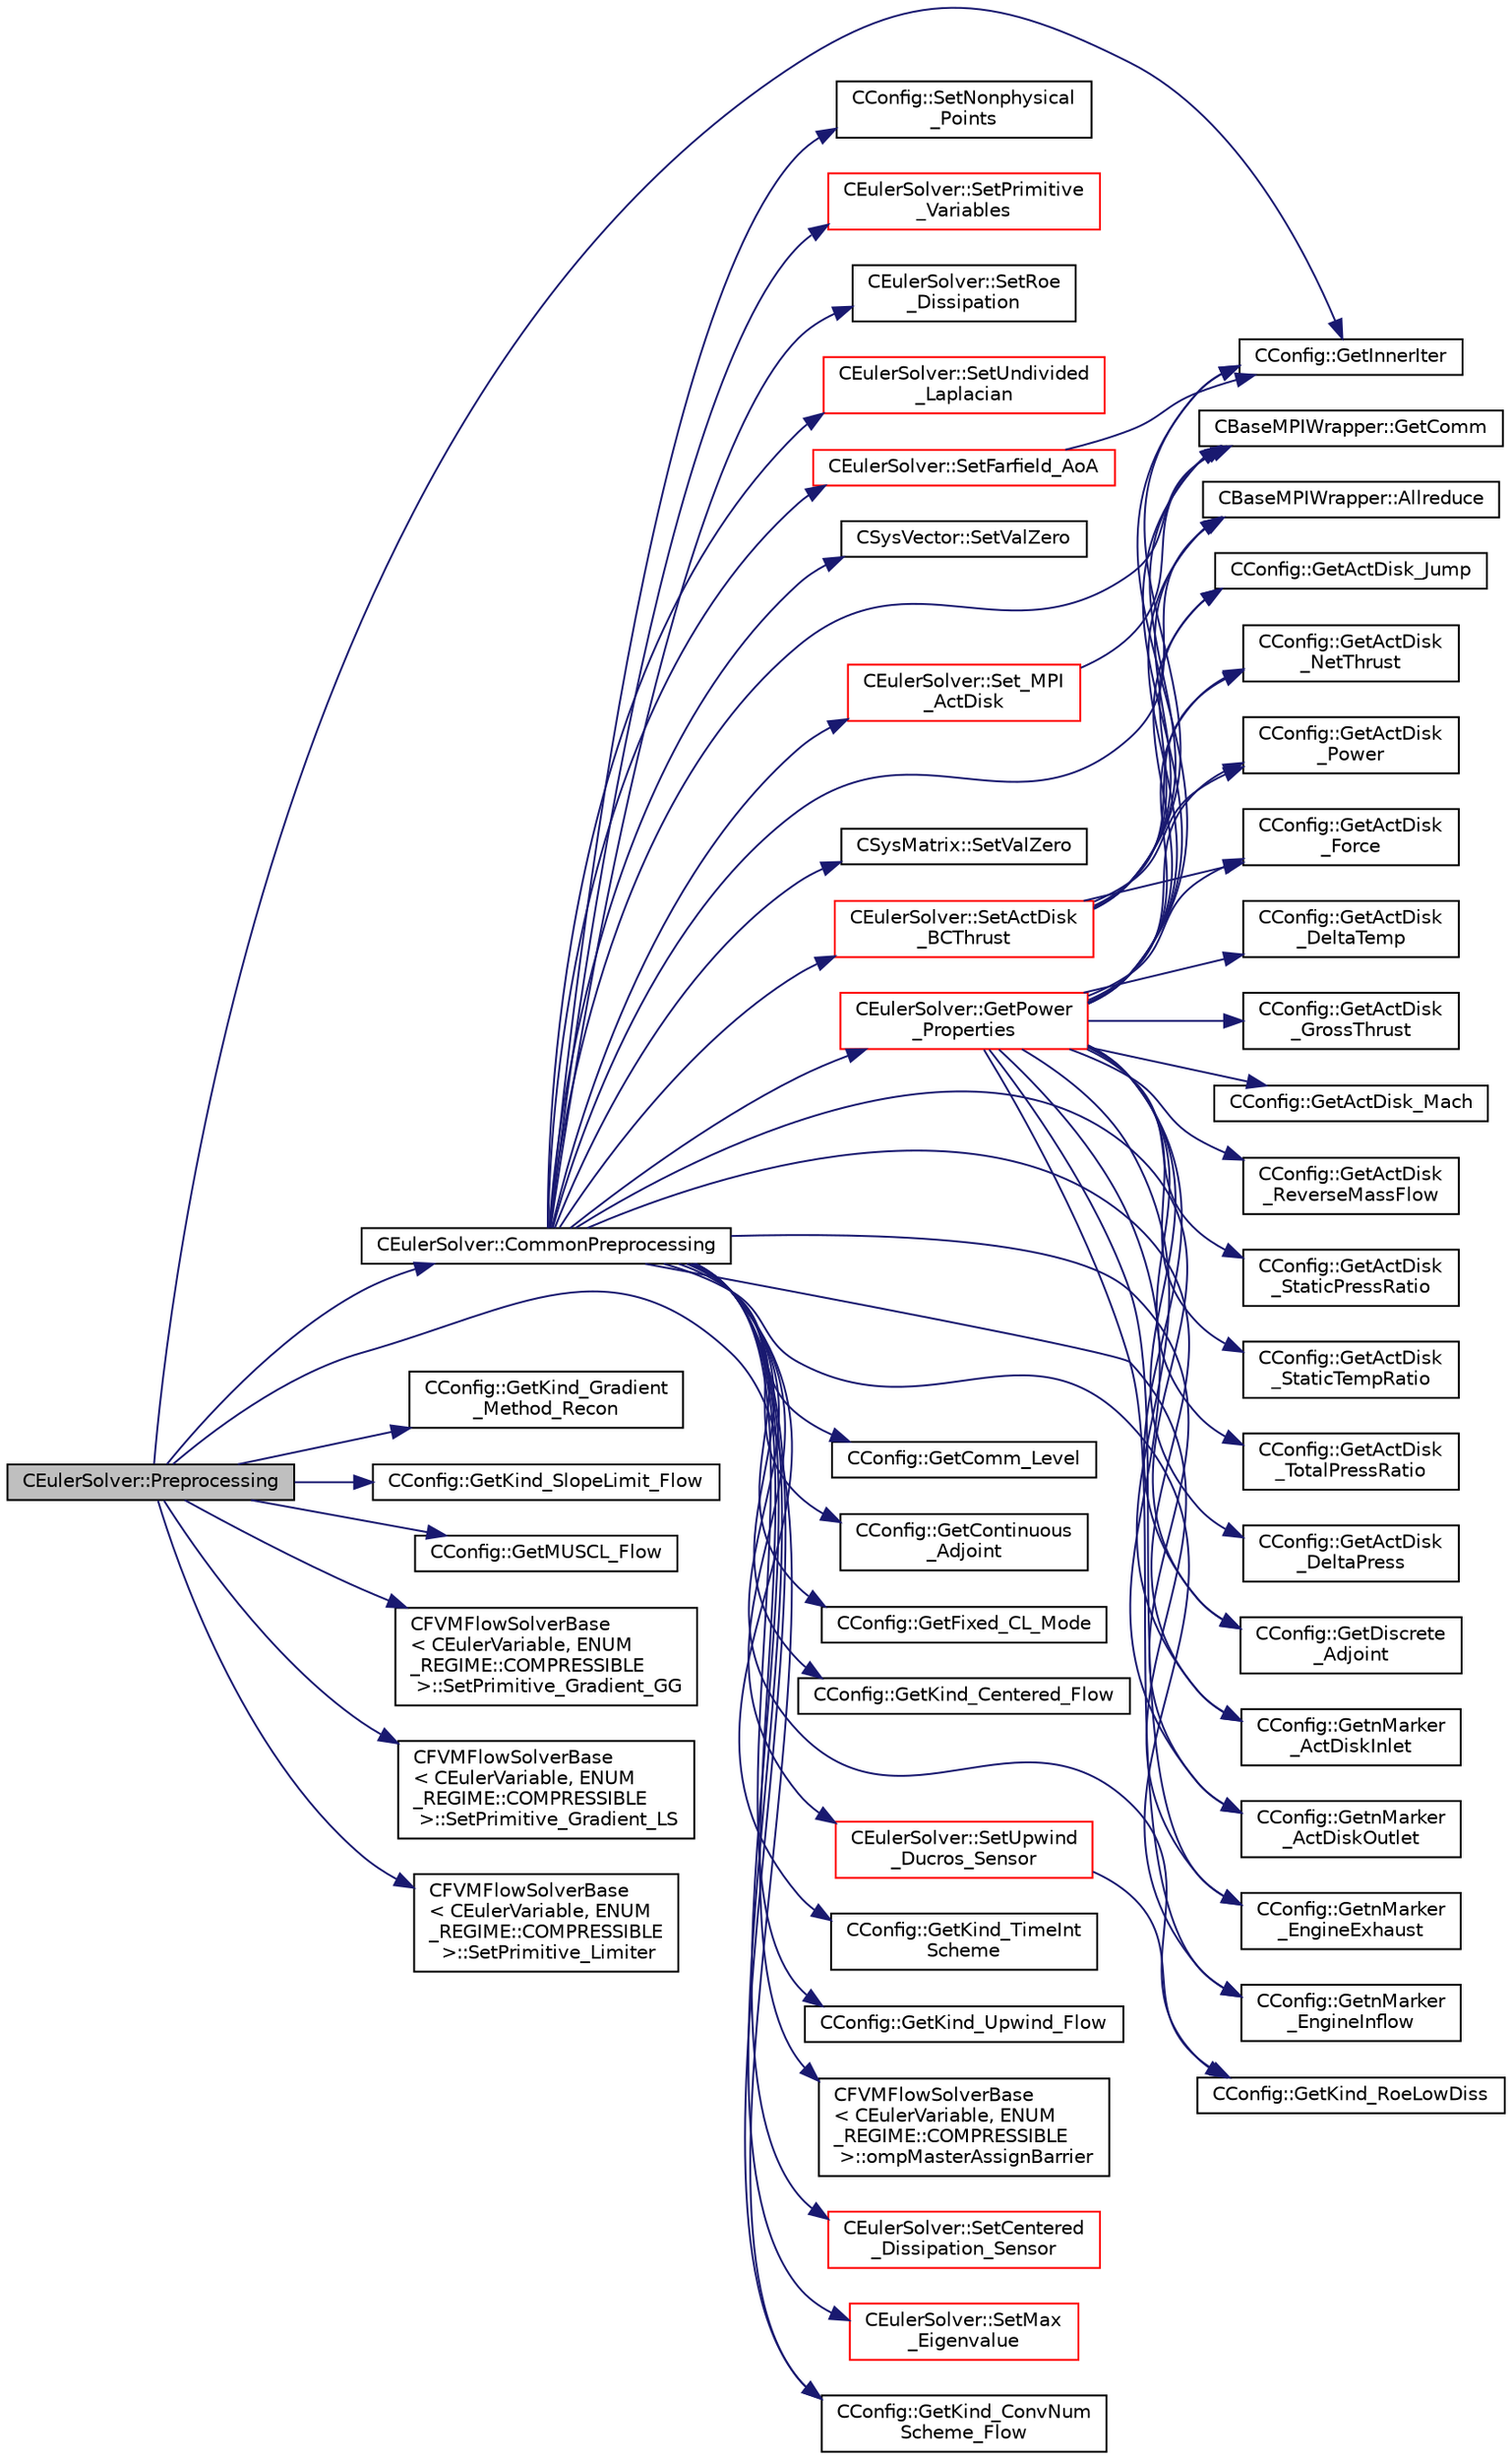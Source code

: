 digraph "CEulerSolver::Preprocessing"
{
 // LATEX_PDF_SIZE
  edge [fontname="Helvetica",fontsize="10",labelfontname="Helvetica",labelfontsize="10"];
  node [fontname="Helvetica",fontsize="10",shape=record];
  rankdir="LR";
  Node1 [label="CEulerSolver::Preprocessing",height=0.2,width=0.4,color="black", fillcolor="grey75", style="filled", fontcolor="black",tooltip="Compute primitive variables and their gradients."];
  Node1 -> Node2 [color="midnightblue",fontsize="10",style="solid",fontname="Helvetica"];
  Node2 [label="CEulerSolver::CommonPreprocessing",height=0.2,width=0.4,color="black", fillcolor="white", style="filled",URL="$classCEulerSolver.html#a0d6f93feba8d6aad18edf3594213042b",tooltip="Preprocessing actions common to the Euler and NS solvers."];
  Node2 -> Node3 [color="midnightblue",fontsize="10",style="solid",fontname="Helvetica"];
  Node3 [label="CBaseMPIWrapper::Allreduce",height=0.2,width=0.4,color="black", fillcolor="white", style="filled",URL="$classCBaseMPIWrapper.html#a381d4b3738c09d92ee1ae9f89715b541",tooltip=" "];
  Node2 -> Node4 [color="midnightblue",fontsize="10",style="solid",fontname="Helvetica"];
  Node4 [label="CBaseMPIWrapper::GetComm",height=0.2,width=0.4,color="black", fillcolor="white", style="filled",URL="$classCBaseMPIWrapper.html#a8154391fc3522954802889d81d4ef5da",tooltip=" "];
  Node2 -> Node5 [color="midnightblue",fontsize="10",style="solid",fontname="Helvetica"];
  Node5 [label="CConfig::GetComm_Level",height=0.2,width=0.4,color="black", fillcolor="white", style="filled",URL="$classCConfig.html#aa495414133c826e5f6651d4ce82d0ef6",tooltip="Get the level of MPI communications to be performed."];
  Node2 -> Node6 [color="midnightblue",fontsize="10",style="solid",fontname="Helvetica"];
  Node6 [label="CConfig::GetContinuous\l_Adjoint",height=0.2,width=0.4,color="black", fillcolor="white", style="filled",URL="$classCConfig.html#a1eb754aa86fb8154bc9eefea616b7cf9",tooltip="Determines if problem is adjoint."];
  Node2 -> Node7 [color="midnightblue",fontsize="10",style="solid",fontname="Helvetica"];
  Node7 [label="CConfig::GetDiscrete\l_Adjoint",height=0.2,width=0.4,color="black", fillcolor="white", style="filled",URL="$classCConfig.html#ab3928c4e6debcf50dcd0d38985f6980c",tooltip="Get the indicator whether we are solving an discrete adjoint problem."];
  Node2 -> Node8 [color="midnightblue",fontsize="10",style="solid",fontname="Helvetica"];
  Node8 [label="CConfig::GetFixed_CL_Mode",height=0.2,width=0.4,color="black", fillcolor="white", style="filled",URL="$classCConfig.html#ae688e355a74025050498d8c03aee35b2",tooltip="Get information about whether to use fixed CL mode."];
  Node2 -> Node9 [color="midnightblue",fontsize="10",style="solid",fontname="Helvetica"];
  Node9 [label="CConfig::GetKind_Centered_Flow",height=0.2,width=0.4,color="black", fillcolor="white", style="filled",URL="$classCConfig.html#ac98947febf35f20117815114d9371593",tooltip="Get the kind of center convective numerical scheme for the flow equations."];
  Node2 -> Node10 [color="midnightblue",fontsize="10",style="solid",fontname="Helvetica"];
  Node10 [label="CConfig::GetKind_ConvNum\lScheme_Flow",height=0.2,width=0.4,color="black", fillcolor="white", style="filled",URL="$classCConfig.html#ac664a20b0a09ab14844dc6326290f0a0",tooltip="Get the kind of convective numerical scheme for the flow equations (centered or upwind)."];
  Node2 -> Node11 [color="midnightblue",fontsize="10",style="solid",fontname="Helvetica"];
  Node11 [label="CConfig::GetKind_RoeLowDiss",height=0.2,width=0.4,color="black", fillcolor="white", style="filled",URL="$classCConfig.html#ac918ef9330aef4d77346ab40d12ed178",tooltip="Get the Kind of Roe Low Dissipation Scheme for Unsteady flows."];
  Node2 -> Node12 [color="midnightblue",fontsize="10",style="solid",fontname="Helvetica"];
  Node12 [label="CConfig::GetKind_TimeInt\lScheme",height=0.2,width=0.4,color="black", fillcolor="white", style="filled",URL="$classCConfig.html#ad16f71356f146b530fb1fbb45444525c",tooltip="Get the kind of time integration method."];
  Node2 -> Node13 [color="midnightblue",fontsize="10",style="solid",fontname="Helvetica"];
  Node13 [label="CConfig::GetKind_Upwind_Flow",height=0.2,width=0.4,color="black", fillcolor="white", style="filled",URL="$classCConfig.html#a077d982f11185a84929f8fec40b79938",tooltip="Get the kind of upwind convective numerical scheme for the flow equations."];
  Node2 -> Node14 [color="midnightblue",fontsize="10",style="solid",fontname="Helvetica"];
  Node14 [label="CConfig::GetnMarker\l_ActDiskInlet",height=0.2,width=0.4,color="black", fillcolor="white", style="filled",URL="$classCConfig.html#a6a932676936a4820c68acf7b0f0fbf0b",tooltip="Get the total number of boundary markers."];
  Node2 -> Node15 [color="midnightblue",fontsize="10",style="solid",fontname="Helvetica"];
  Node15 [label="CConfig::GetnMarker\l_ActDiskOutlet",height=0.2,width=0.4,color="black", fillcolor="white", style="filled",URL="$classCConfig.html#aa9cff95a1ef0297bd9b00196b135322d",tooltip="Get the total number of boundary markers."];
  Node2 -> Node16 [color="midnightblue",fontsize="10",style="solid",fontname="Helvetica"];
  Node16 [label="CConfig::GetnMarker\l_EngineExhaust",height=0.2,width=0.4,color="black", fillcolor="white", style="filled",URL="$classCConfig.html#aeb570adc15cf09e8cbfac9e62352abb3",tooltip="Get the total number of boundary markers."];
  Node2 -> Node17 [color="midnightblue",fontsize="10",style="solid",fontname="Helvetica"];
  Node17 [label="CConfig::GetnMarker\l_EngineInflow",height=0.2,width=0.4,color="black", fillcolor="white", style="filled",URL="$classCConfig.html#ab656a5e3e5dc0f91ec2bcff0127874c1",tooltip="Get the total number of boundary markers."];
  Node2 -> Node18 [color="midnightblue",fontsize="10",style="solid",fontname="Helvetica"];
  Node18 [label="CEulerSolver::GetPower\l_Properties",height=0.2,width=0.4,color="red", fillcolor="white", style="filled",URL="$classCEulerSolver.html#ad8b538a82e5a7a7e3903ec29954b1d07",tooltip="Compute the Fan face Mach number."];
  Node18 -> Node3 [color="midnightblue",fontsize="10",style="solid",fontname="Helvetica"];
  Node18 -> Node19 [color="midnightblue",fontsize="10",style="solid",fontname="Helvetica"];
  Node19 [label="CConfig::GetActDisk\l_DeltaPress",height=0.2,width=0.4,color="black", fillcolor="white", style="filled",URL="$classCConfig.html#a870bfde4c82967ce550b55372d930370",tooltip="Get the back pressure (static) at an outlet boundary."];
  Node18 -> Node20 [color="midnightblue",fontsize="10",style="solid",fontname="Helvetica"];
  Node20 [label="CConfig::GetActDisk\l_DeltaTemp",height=0.2,width=0.4,color="black", fillcolor="white", style="filled",URL="$classCConfig.html#a20b9f62101a6039ccebb87d104463acf",tooltip="Get the back pressure (static) at an outlet boundary."];
  Node18 -> Node21 [color="midnightblue",fontsize="10",style="solid",fontname="Helvetica"];
  Node21 [label="CConfig::GetActDisk\l_Force",height=0.2,width=0.4,color="black", fillcolor="white", style="filled",URL="$classCConfig.html#aac332c9cec91650e693bc97790bdc57d",tooltip="Get the origin of the actuator disk."];
  Node18 -> Node22 [color="midnightblue",fontsize="10",style="solid",fontname="Helvetica"];
  Node22 [label="CConfig::GetActDisk\l_GrossThrust",height=0.2,width=0.4,color="black", fillcolor="white", style="filled",URL="$classCConfig.html#ae3392736f39e4286e7905d179c2ac421",tooltip="Get the back pressure (static) at an outlet boundary."];
  Node18 -> Node23 [color="midnightblue",fontsize="10",style="solid",fontname="Helvetica"];
  Node23 [label="CConfig::GetActDisk_Jump",height=0.2,width=0.4,color="black", fillcolor="white", style="filled",URL="$classCConfig.html#a7e61d38d5ea9b75094b2faed23df7d07",tooltip="Get the format of the output solution."];
  Node18 -> Node24 [color="midnightblue",fontsize="10",style="solid",fontname="Helvetica"];
  Node24 [label="CConfig::GetActDisk_Mach",height=0.2,width=0.4,color="black", fillcolor="white", style="filled",URL="$classCConfig.html#a8eb3ba200cee3e5568bd0bb660b51233",tooltip="Get the origin of the actuator disk."];
  Node18 -> Node25 [color="midnightblue",fontsize="10",style="solid",fontname="Helvetica"];
  Node25 [label="CConfig::GetActDisk\l_NetThrust",height=0.2,width=0.4,color="black", fillcolor="white", style="filled",URL="$classCConfig.html#a0a66c7dcb2544140eae9cd600a30458f",tooltip="Get the origin of the actuator disk."];
  Node18 -> Node26 [color="midnightblue",fontsize="10",style="solid",fontname="Helvetica"];
  Node26 [label="CConfig::GetActDisk\l_Power",height=0.2,width=0.4,color="black", fillcolor="white", style="filled",URL="$classCConfig.html#a0d7c4f41254c06e1799eed6e7842deef",tooltip="Get the origin of the actuator disk."];
  Node18 -> Node27 [color="midnightblue",fontsize="10",style="solid",fontname="Helvetica"];
  Node27 [label="CConfig::GetActDisk\l_ReverseMassFlow",height=0.2,width=0.4,color="black", fillcolor="white", style="filled",URL="$classCConfig.html#a730ae42f27ebf5e8b41877582fa51888",tooltip="Get the tip radius of th actuator disk."];
  Node18 -> Node28 [color="midnightblue",fontsize="10",style="solid",fontname="Helvetica"];
  Node28 [label="CConfig::GetActDisk\l_StaticPressRatio",height=0.2,width=0.4,color="black", fillcolor="white", style="filled",URL="$classCConfig.html#aa7df5de77b1c3148c7187d04a109461b",tooltip="Get the back pressure (static) at an outlet boundary."];
  Node18 -> Node29 [color="midnightblue",fontsize="10",style="solid",fontname="Helvetica"];
  Node29 [label="CConfig::GetActDisk\l_StaticTempRatio",height=0.2,width=0.4,color="black", fillcolor="white", style="filled",URL="$classCConfig.html#a7351e30b51dbc6cbe5635f5f443c557c",tooltip="Get the back pressure (static) at an outlet boundary."];
  Node18 -> Node30 [color="midnightblue",fontsize="10",style="solid",fontname="Helvetica"];
  Node30 [label="CConfig::GetActDisk\l_TotalPressRatio",height=0.2,width=0.4,color="black", fillcolor="white", style="filled",URL="$classCConfig.html#a4692c069ecb5dad73aad95ca41fff4b2",tooltip="Get the back pressure (static) at an outlet boundary."];
  Node18 -> Node4 [color="midnightblue",fontsize="10",style="solid",fontname="Helvetica"];
  Node18 -> Node7 [color="midnightblue",fontsize="10",style="solid",fontname="Helvetica"];
  Node18 -> Node77 [color="midnightblue",fontsize="10",style="solid",fontname="Helvetica"];
  Node77 [label="CConfig::GetInnerIter",height=0.2,width=0.4,color="black", fillcolor="white", style="filled",URL="$classCConfig.html#a079a90396222697f01e0c365285c915d",tooltip="Get the current FSI iteration number."];
  Node18 -> Node14 [color="midnightblue",fontsize="10",style="solid",fontname="Helvetica"];
  Node18 -> Node15 [color="midnightblue",fontsize="10",style="solid",fontname="Helvetica"];
  Node18 -> Node16 [color="midnightblue",fontsize="10",style="solid",fontname="Helvetica"];
  Node18 -> Node17 [color="midnightblue",fontsize="10",style="solid",fontname="Helvetica"];
  Node2 -> Node171 [color="midnightblue",fontsize="10",style="solid",fontname="Helvetica"];
  Node171 [label="CFVMFlowSolverBase\l\< CEulerVariable, ENUM\l_REGIME::COMPRESSIBLE\l \>::ompMasterAssignBarrier",height=0.2,width=0.4,color="black", fillcolor="white", style="filled",URL="$classCFVMFlowSolverBase.html#a1b0175f84e884c015bf48e2e6e7c78bd",tooltip="Utility to set the value of a member variables safely, and so that the new values are seen by all thr..."];
  Node2 -> Node172 [color="midnightblue",fontsize="10",style="solid",fontname="Helvetica"];
  Node172 [label="CEulerSolver::Set_MPI\l_ActDisk",height=0.2,width=0.4,color="red", fillcolor="white", style="filled",URL="$classCEulerSolver.html#a6af5752ae941083a42f1d5761adb27ef",tooltip="Parallelization of Undivided Laplacian."];
  Node172 -> Node4 [color="midnightblue",fontsize="10",style="solid",fontname="Helvetica"];
  Node2 -> Node185 [color="midnightblue",fontsize="10",style="solid",fontname="Helvetica"];
  Node185 [label="CEulerSolver::SetActDisk\l_BCThrust",height=0.2,width=0.4,color="red", fillcolor="white", style="filled",URL="$classCEulerSolver.html#a147d5ae75cf7de115e4be2c23ba95f6d",tooltip="Update the AoA and freestream velocity at the farfield."];
  Node185 -> Node3 [color="midnightblue",fontsize="10",style="solid",fontname="Helvetica"];
  Node185 -> Node21 [color="midnightblue",fontsize="10",style="solid",fontname="Helvetica"];
  Node185 -> Node23 [color="midnightblue",fontsize="10",style="solid",fontname="Helvetica"];
  Node185 -> Node25 [color="midnightblue",fontsize="10",style="solid",fontname="Helvetica"];
  Node185 -> Node26 [color="midnightblue",fontsize="10",style="solid",fontname="Helvetica"];
  Node185 -> Node4 [color="midnightblue",fontsize="10",style="solid",fontname="Helvetica"];
  Node185 -> Node77 [color="midnightblue",fontsize="10",style="solid",fontname="Helvetica"];
  Node2 -> Node211 [color="midnightblue",fontsize="10",style="solid",fontname="Helvetica"];
  Node211 [label="CEulerSolver::SetCentered\l_Dissipation_Sensor",height=0.2,width=0.4,color="red", fillcolor="white", style="filled",URL="$classCEulerSolver.html#a4432952bec1a64ea33d6c007a4edf4d0",tooltip="Compute the dissipation sensor for centered schemes."];
  Node2 -> Node215 [color="midnightblue",fontsize="10",style="solid",fontname="Helvetica"];
  Node215 [label="CEulerSolver::SetFarfield_AoA",height=0.2,width=0.4,color="red", fillcolor="white", style="filled",URL="$classCEulerSolver.html#ae9346f0feebb8b28613bfc7838d3d121",tooltip="Update the AoA and freestream velocity at the farfield."];
  Node215 -> Node77 [color="midnightblue",fontsize="10",style="solid",fontname="Helvetica"];
  Node2 -> Node224 [color="midnightblue",fontsize="10",style="solid",fontname="Helvetica"];
  Node224 [label="CEulerSolver::SetMax\l_Eigenvalue",height=0.2,width=0.4,color="red", fillcolor="white", style="filled",URL="$classCEulerSolver.html#ab1d1a9cf835e4fa232711959f7768be3",tooltip="Compute the max eigenvalue."];
  Node2 -> Node228 [color="midnightblue",fontsize="10",style="solid",fontname="Helvetica"];
  Node228 [label="CConfig::SetNonphysical\l_Points",height=0.2,width=0.4,color="black", fillcolor="white", style="filled",URL="$classCConfig.html#a434fe0922532828b7e40ded865c5ce51",tooltip="Set the current number of non-physical nodes in the solution."];
  Node2 -> Node229 [color="midnightblue",fontsize="10",style="solid",fontname="Helvetica"];
  Node229 [label="CEulerSolver::SetPrimitive\l_Variables",height=0.2,width=0.4,color="red", fillcolor="white", style="filled",URL="$classCEulerSolver.html#a5ca2856cb7c17dcef0012c82677816f4",tooltip="Compute the velocity^2, SoundSpeed, Pressure, Enthalpy, Viscosity."];
  Node2 -> Node256 [color="midnightblue",fontsize="10",style="solid",fontname="Helvetica"];
  Node256 [label="CEulerSolver::SetRoe\l_Dissipation",height=0.2,width=0.4,color="black", fillcolor="white", style="filled",URL="$classCEulerSolver.html#a9a04314743655b068012312dc9aca9f1",tooltip="A virtual member."];
  Node2 -> Node257 [color="midnightblue",fontsize="10",style="solid",fontname="Helvetica"];
  Node257 [label="CEulerSolver::SetUndivided\l_Laplacian",height=0.2,width=0.4,color="red", fillcolor="white", style="filled",URL="$classCEulerSolver.html#a82314e58faf4d98a5f3733f43d64de92",tooltip="Compute the undivided laplacian for the solution."];
  Node2 -> Node342 [color="midnightblue",fontsize="10",style="solid",fontname="Helvetica"];
  Node342 [label="CEulerSolver::SetUpwind\l_Ducros_Sensor",height=0.2,width=0.4,color="red", fillcolor="white", style="filled",URL="$classCEulerSolver.html#aad67b818e2f5c133118d2a4cca7845f3",tooltip="Compute Ducros Sensor for Roe Dissipation."];
  Node342 -> Node11 [color="midnightblue",fontsize="10",style="solid",fontname="Helvetica"];
  Node2 -> Node350 [color="midnightblue",fontsize="10",style="solid",fontname="Helvetica"];
  Node350 [label="CSysVector::SetValZero",height=0.2,width=0.4,color="black", fillcolor="white", style="filled",URL="$classCSysVector.html#aa179ddab500faadee96bebecff9e201d",tooltip="Sets to zero all the entries of the vector."];
  Node2 -> Node351 [color="midnightblue",fontsize="10",style="solid",fontname="Helvetica"];
  Node351 [label="CSysMatrix::SetValZero",height=0.2,width=0.4,color="black", fillcolor="white", style="filled",URL="$classCSysMatrix.html#a8f974ad2e089dccfc99ea21a4ef5a819",tooltip="Sets to zero all the entries of the sparse matrix."];
  Node1 -> Node77 [color="midnightblue",fontsize="10",style="solid",fontname="Helvetica"];
  Node1 -> Node10 [color="midnightblue",fontsize="10",style="solid",fontname="Helvetica"];
  Node1 -> Node352 [color="midnightblue",fontsize="10",style="solid",fontname="Helvetica"];
  Node352 [label="CConfig::GetKind_Gradient\l_Method_Recon",height=0.2,width=0.4,color="black", fillcolor="white", style="filled",URL="$classCConfig.html#af59700a2ce4edce862248ba52bdca025",tooltip="Get the kind of method for computation of spatial gradients used for upwind reconstruction."];
  Node1 -> Node353 [color="midnightblue",fontsize="10",style="solid",fontname="Helvetica"];
  Node353 [label="CConfig::GetKind_SlopeLimit_Flow",height=0.2,width=0.4,color="black", fillcolor="white", style="filled",URL="$classCConfig.html#a31504bfdad401a8879a9e0a121320f96",tooltip="Get the method for limiting the spatial gradients."];
  Node1 -> Node354 [color="midnightblue",fontsize="10",style="solid",fontname="Helvetica"];
  Node354 [label="CConfig::GetMUSCL_Flow",height=0.2,width=0.4,color="black", fillcolor="white", style="filled",URL="$classCConfig.html#a97ba000591a72e4d8f0fc71bc75bd38a",tooltip="Get if the upwind scheme used MUSCL or not."];
  Node1 -> Node355 [color="midnightblue",fontsize="10",style="solid",fontname="Helvetica"];
  Node355 [label="CFVMFlowSolverBase\l\< CEulerVariable, ENUM\l_REGIME::COMPRESSIBLE\l \>::SetPrimitive_Gradient_GG",height=0.2,width=0.4,color="black", fillcolor="white", style="filled",URL="$classCFVMFlowSolverBase.html#ae26d178e6483b0ba6bad01318530fff9",tooltip="Compute the gradient of the primitive variables using Green-Gauss method, and stores the result in th..."];
  Node1 -> Node356 [color="midnightblue",fontsize="10",style="solid",fontname="Helvetica"];
  Node356 [label="CFVMFlowSolverBase\l\< CEulerVariable, ENUM\l_REGIME::COMPRESSIBLE\l \>::SetPrimitive_Gradient_LS",height=0.2,width=0.4,color="black", fillcolor="white", style="filled",URL="$classCFVMFlowSolverBase.html#aa00cb2f438eff709117ab4ffe61c3542",tooltip="Compute the gradient of the primitive variables using a Least-Squares method, and stores the result i..."];
  Node1 -> Node357 [color="midnightblue",fontsize="10",style="solid",fontname="Helvetica"];
  Node357 [label="CFVMFlowSolverBase\l\< CEulerVariable, ENUM\l_REGIME::COMPRESSIBLE\l \>::SetPrimitive_Limiter",height=0.2,width=0.4,color="black", fillcolor="white", style="filled",URL="$classCFVMFlowSolverBase.html#a6d22d04abb4c12c252db08cfb576e089",tooltip="Compute the limiter of the primitive variables."];
}
